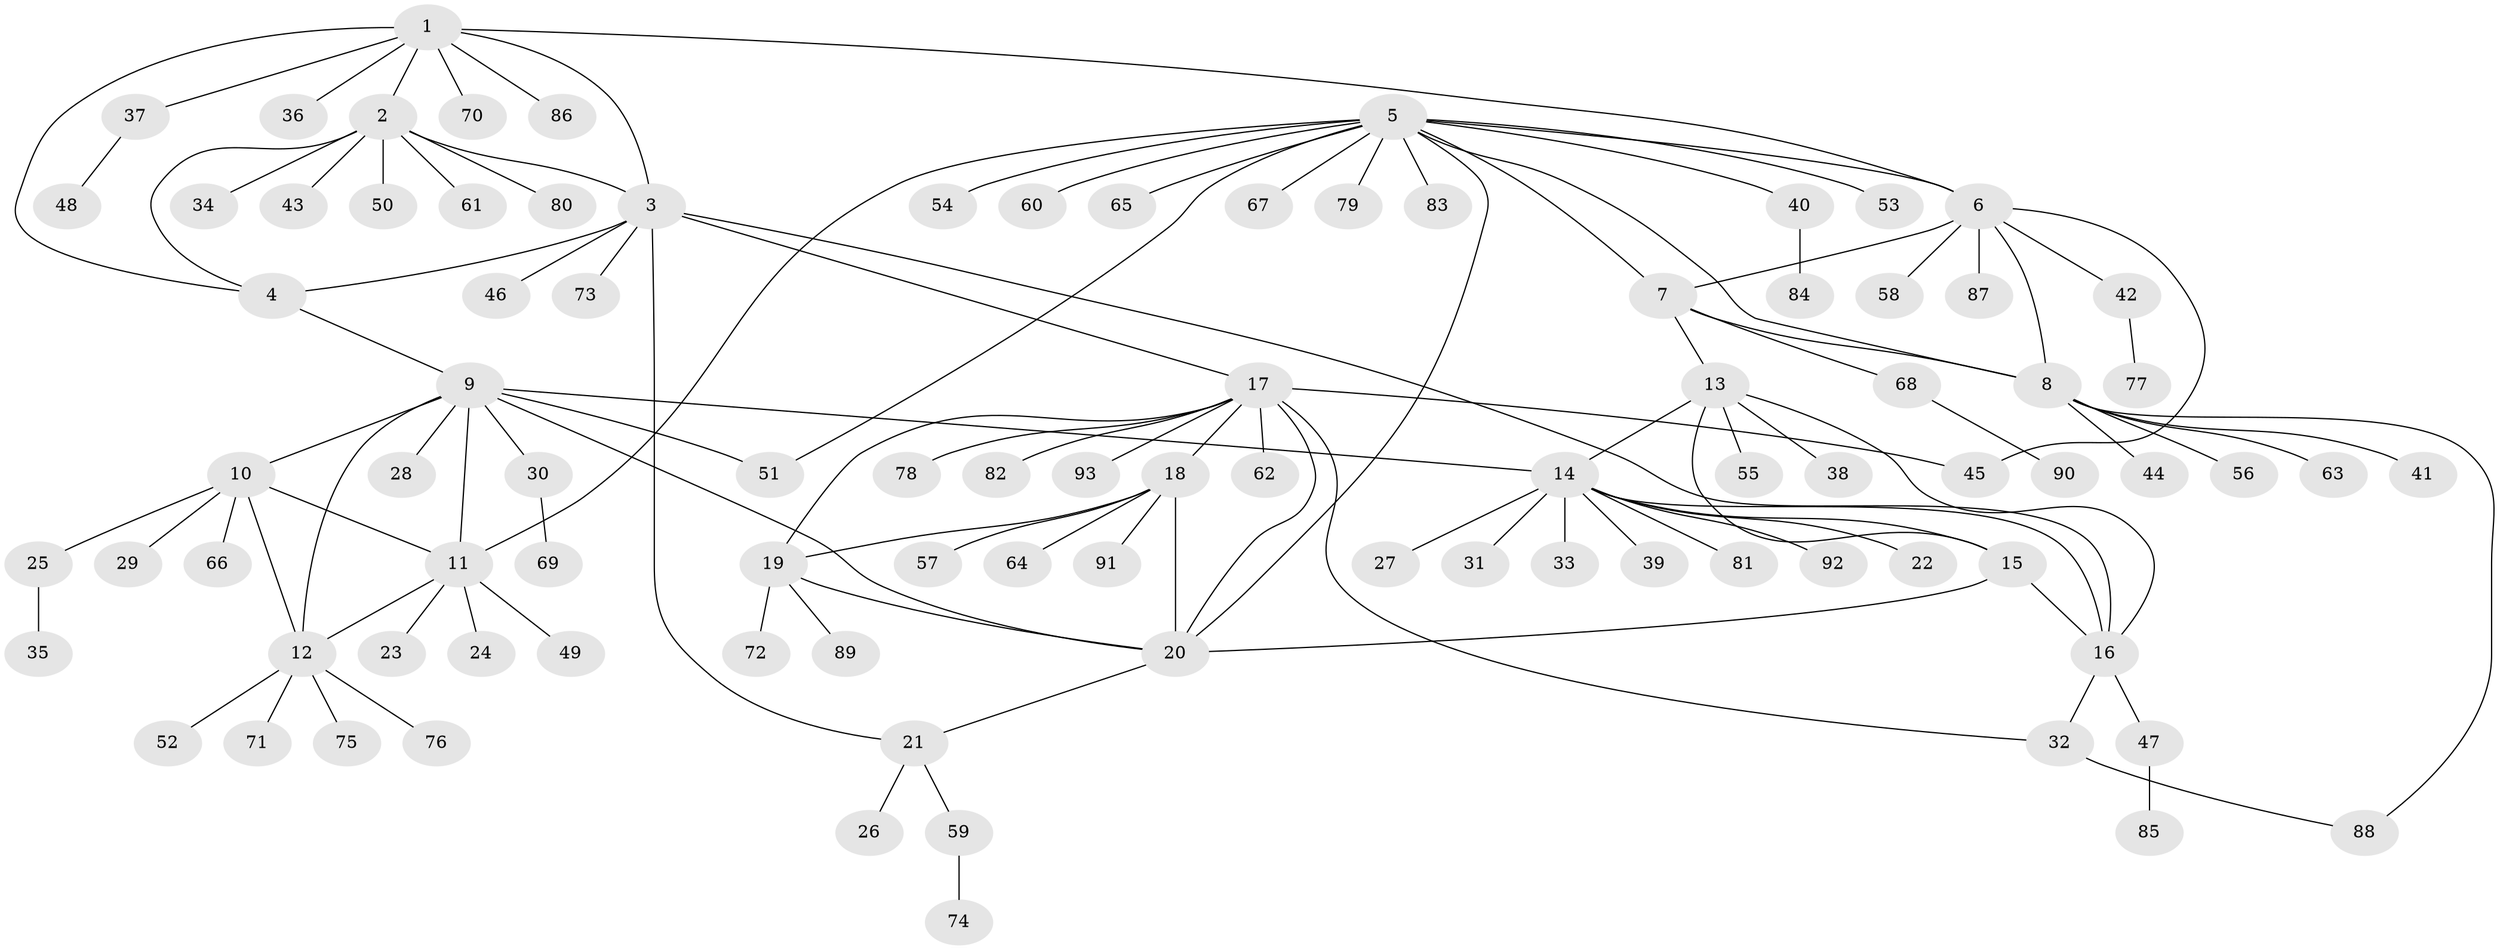 // coarse degree distribution, {10: 0.03571428571428571, 2: 0.07142857142857142, 1: 0.4642857142857143, 6: 0.03571428571428571, 4: 0.14285714285714285, 9: 0.03571428571428571, 3: 0.07142857142857142, 5: 0.10714285714285714, 7: 0.03571428571428571}
// Generated by graph-tools (version 1.1) at 2025/37/03/04/25 23:37:47]
// undirected, 93 vertices, 118 edges
graph export_dot {
  node [color=gray90,style=filled];
  1;
  2;
  3;
  4;
  5;
  6;
  7;
  8;
  9;
  10;
  11;
  12;
  13;
  14;
  15;
  16;
  17;
  18;
  19;
  20;
  21;
  22;
  23;
  24;
  25;
  26;
  27;
  28;
  29;
  30;
  31;
  32;
  33;
  34;
  35;
  36;
  37;
  38;
  39;
  40;
  41;
  42;
  43;
  44;
  45;
  46;
  47;
  48;
  49;
  50;
  51;
  52;
  53;
  54;
  55;
  56;
  57;
  58;
  59;
  60;
  61;
  62;
  63;
  64;
  65;
  66;
  67;
  68;
  69;
  70;
  71;
  72;
  73;
  74;
  75;
  76;
  77;
  78;
  79;
  80;
  81;
  82;
  83;
  84;
  85;
  86;
  87;
  88;
  89;
  90;
  91;
  92;
  93;
  1 -- 2;
  1 -- 3;
  1 -- 4;
  1 -- 6;
  1 -- 36;
  1 -- 37;
  1 -- 70;
  1 -- 86;
  2 -- 3;
  2 -- 4;
  2 -- 34;
  2 -- 43;
  2 -- 50;
  2 -- 61;
  2 -- 80;
  3 -- 4;
  3 -- 16;
  3 -- 17;
  3 -- 21;
  3 -- 46;
  3 -- 73;
  4 -- 9;
  5 -- 6;
  5 -- 7;
  5 -- 8;
  5 -- 11;
  5 -- 20;
  5 -- 40;
  5 -- 51;
  5 -- 53;
  5 -- 54;
  5 -- 60;
  5 -- 65;
  5 -- 67;
  5 -- 79;
  5 -- 83;
  6 -- 7;
  6 -- 8;
  6 -- 42;
  6 -- 45;
  6 -- 58;
  6 -- 87;
  7 -- 8;
  7 -- 13;
  7 -- 68;
  8 -- 41;
  8 -- 44;
  8 -- 56;
  8 -- 63;
  8 -- 88;
  9 -- 10;
  9 -- 11;
  9 -- 12;
  9 -- 14;
  9 -- 20;
  9 -- 28;
  9 -- 30;
  9 -- 51;
  10 -- 11;
  10 -- 12;
  10 -- 25;
  10 -- 29;
  10 -- 66;
  11 -- 12;
  11 -- 23;
  11 -- 24;
  11 -- 49;
  12 -- 52;
  12 -- 71;
  12 -- 75;
  12 -- 76;
  13 -- 14;
  13 -- 15;
  13 -- 16;
  13 -- 38;
  13 -- 55;
  14 -- 15;
  14 -- 16;
  14 -- 22;
  14 -- 27;
  14 -- 31;
  14 -- 33;
  14 -- 39;
  14 -- 81;
  14 -- 92;
  15 -- 16;
  15 -- 20;
  16 -- 32;
  16 -- 47;
  17 -- 18;
  17 -- 19;
  17 -- 20;
  17 -- 32;
  17 -- 45;
  17 -- 62;
  17 -- 78;
  17 -- 82;
  17 -- 93;
  18 -- 19;
  18 -- 20;
  18 -- 57;
  18 -- 64;
  18 -- 91;
  19 -- 20;
  19 -- 72;
  19 -- 89;
  20 -- 21;
  21 -- 26;
  21 -- 59;
  25 -- 35;
  30 -- 69;
  32 -- 88;
  37 -- 48;
  40 -- 84;
  42 -- 77;
  47 -- 85;
  59 -- 74;
  68 -- 90;
}
